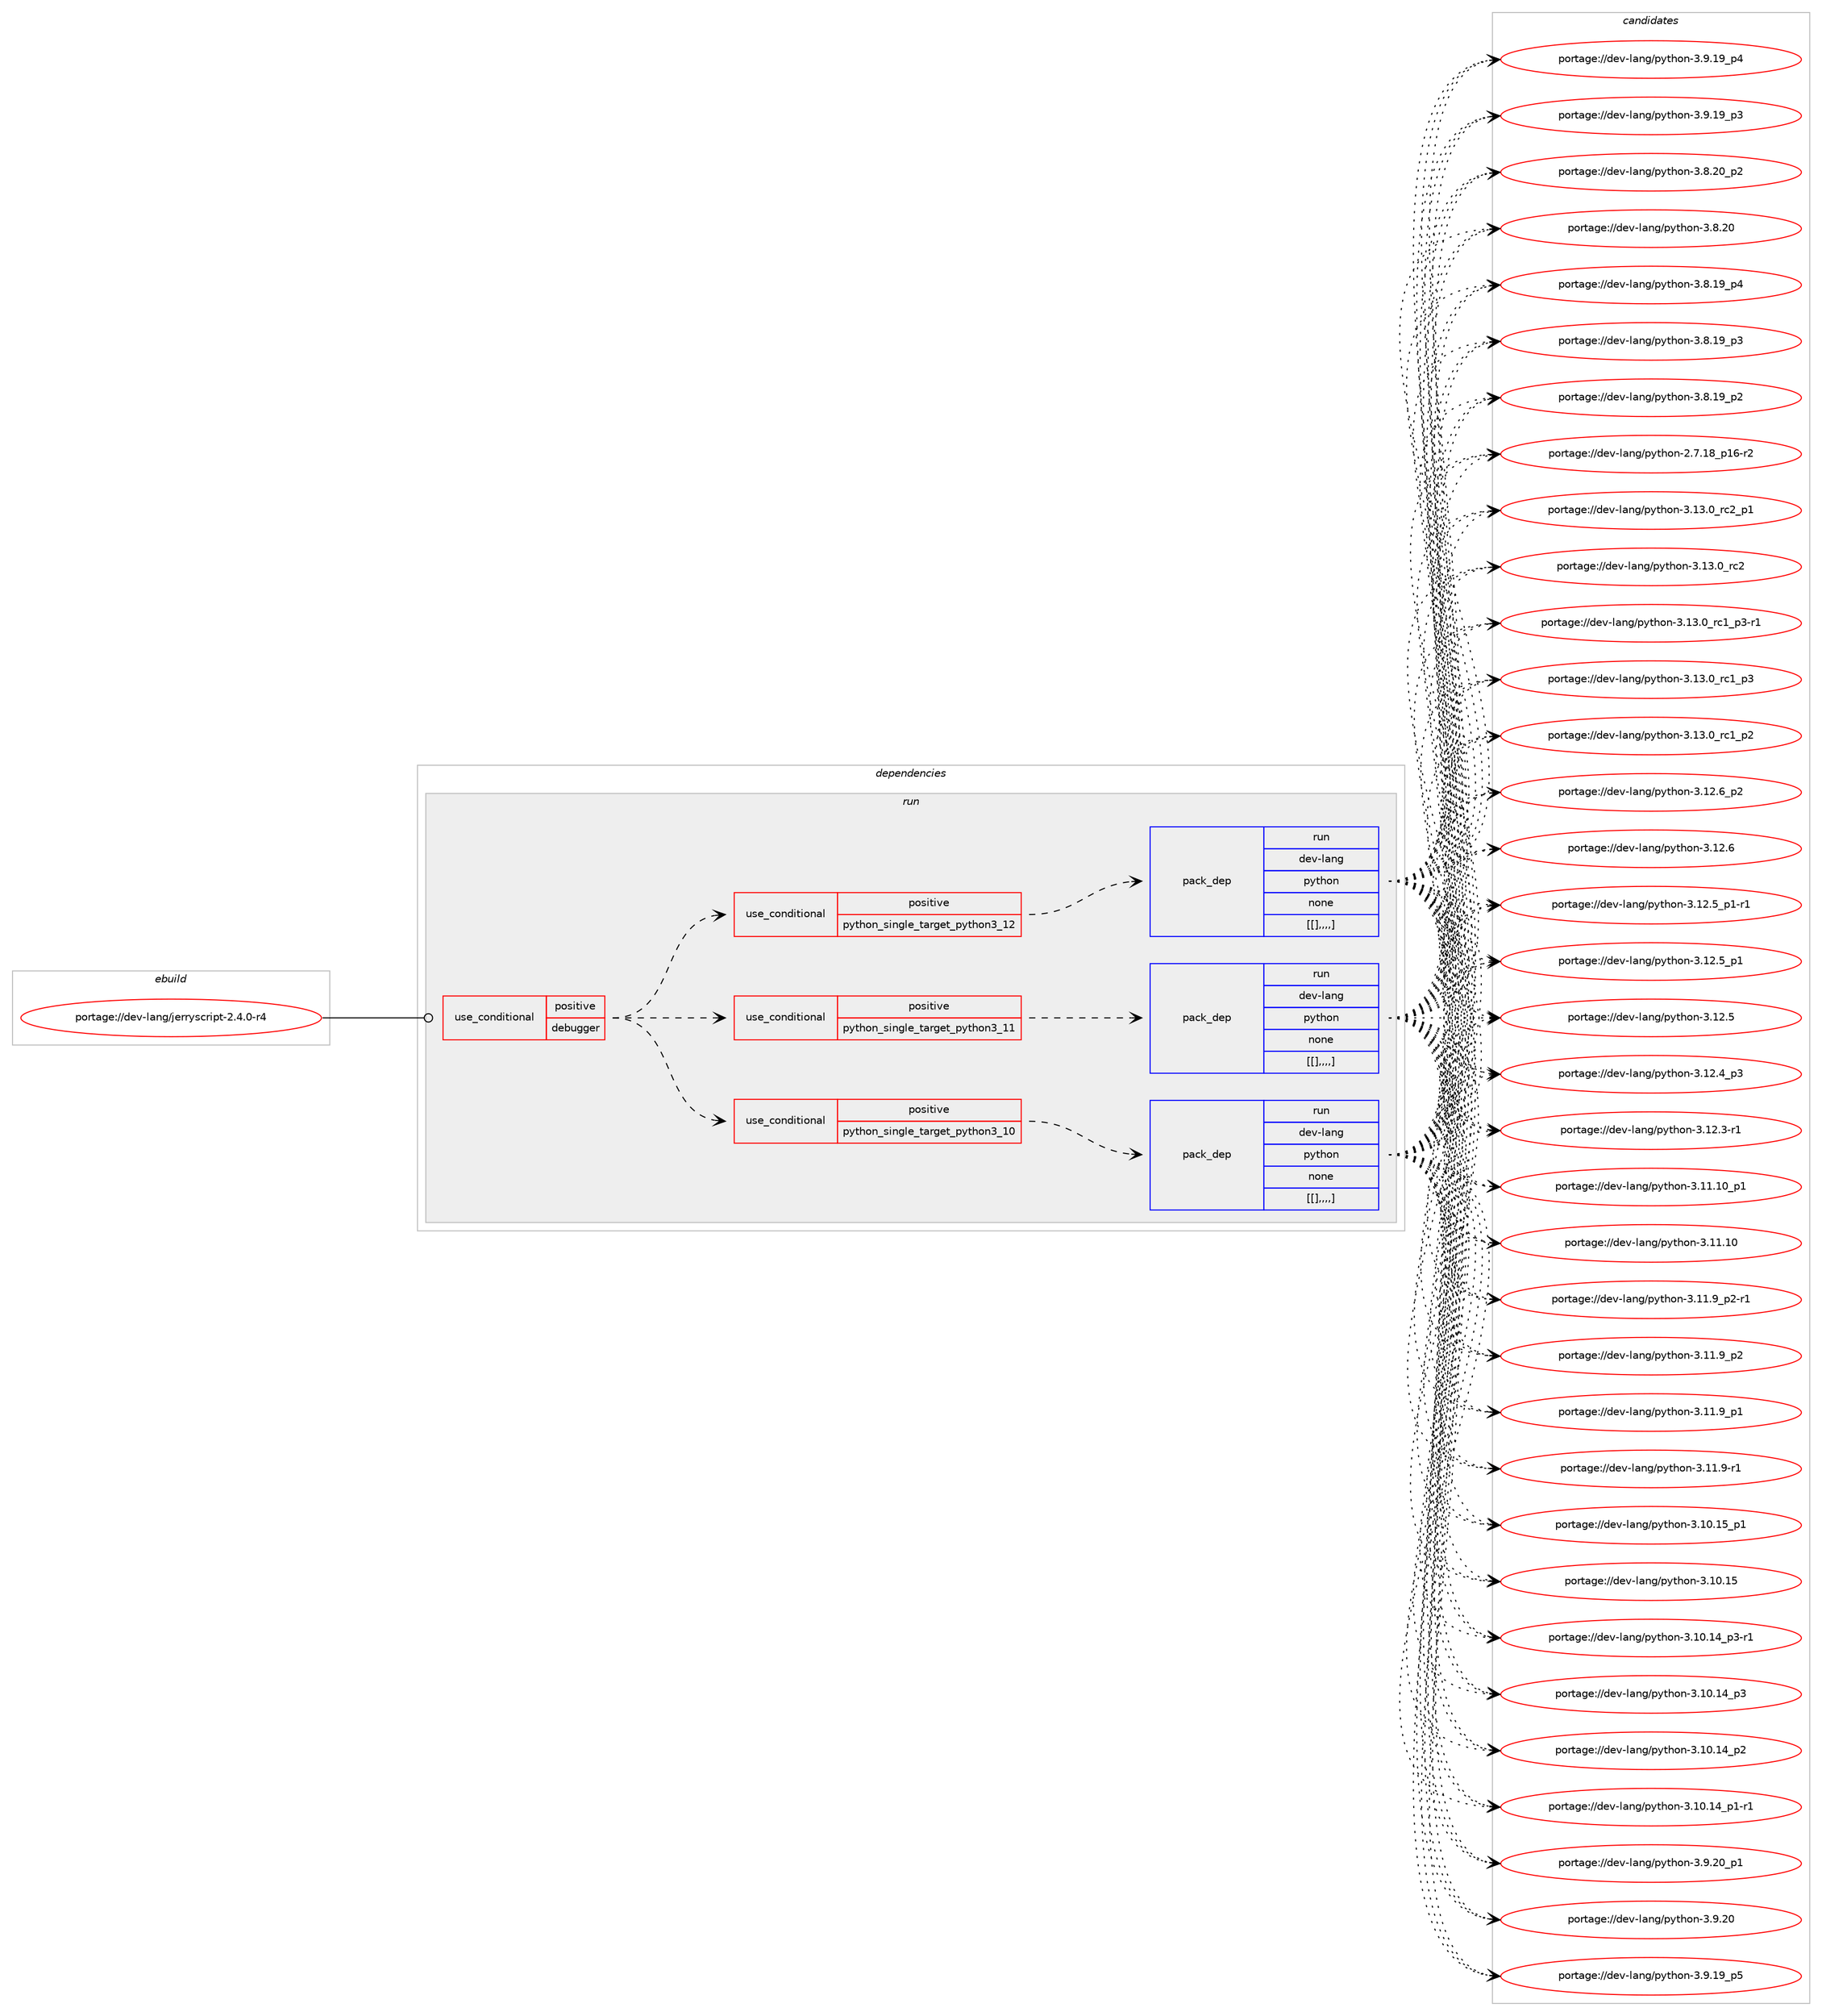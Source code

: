 digraph prolog {

# *************
# Graph options
# *************

newrank=true;
concentrate=true;
compound=true;
graph [rankdir=LR,fontname=Helvetica,fontsize=10,ranksep=1.5];#, ranksep=2.5, nodesep=0.2];
edge  [arrowhead=vee];
node  [fontname=Helvetica,fontsize=10];

# **********
# The ebuild
# **********

subgraph cluster_leftcol {
color=gray;
label=<<i>ebuild</i>>;
id [label="portage://dev-lang/jerryscript-2.4.0-r4", color=red, width=4, href="../dev-lang/jerryscript-2.4.0-r4.svg"];
}

# ****************
# The dependencies
# ****************

subgraph cluster_midcol {
color=gray;
label=<<i>dependencies</i>>;
subgraph cluster_compile {
fillcolor="#eeeeee";
style=filled;
label=<<i>compile</i>>;
}
subgraph cluster_compileandrun {
fillcolor="#eeeeee";
style=filled;
label=<<i>compile and run</i>>;
}
subgraph cluster_run {
fillcolor="#eeeeee";
style=filled;
label=<<i>run</i>>;
subgraph cond23650 {
dependency99765 [label=<<TABLE BORDER="0" CELLBORDER="1" CELLSPACING="0" CELLPADDING="4"><TR><TD ROWSPAN="3" CELLPADDING="10">use_conditional</TD></TR><TR><TD>positive</TD></TR><TR><TD>debugger</TD></TR></TABLE>>, shape=none, color=red];
subgraph cond23651 {
dependency99766 [label=<<TABLE BORDER="0" CELLBORDER="1" CELLSPACING="0" CELLPADDING="4"><TR><TD ROWSPAN="3" CELLPADDING="10">use_conditional</TD></TR><TR><TD>positive</TD></TR><TR><TD>python_single_target_python3_10</TD></TR></TABLE>>, shape=none, color=red];
subgraph pack75056 {
dependency99767 [label=<<TABLE BORDER="0" CELLBORDER="1" CELLSPACING="0" CELLPADDING="4" WIDTH="220"><TR><TD ROWSPAN="6" CELLPADDING="30">pack_dep</TD></TR><TR><TD WIDTH="110">run</TD></TR><TR><TD>dev-lang</TD></TR><TR><TD>python</TD></TR><TR><TD>none</TD></TR><TR><TD>[[],,,,]</TD></TR></TABLE>>, shape=none, color=blue];
}
dependency99766:e -> dependency99767:w [weight=20,style="dashed",arrowhead="vee"];
}
dependency99765:e -> dependency99766:w [weight=20,style="dashed",arrowhead="vee"];
subgraph cond23652 {
dependency99768 [label=<<TABLE BORDER="0" CELLBORDER="1" CELLSPACING="0" CELLPADDING="4"><TR><TD ROWSPAN="3" CELLPADDING="10">use_conditional</TD></TR><TR><TD>positive</TD></TR><TR><TD>python_single_target_python3_11</TD></TR></TABLE>>, shape=none, color=red];
subgraph pack75057 {
dependency99769 [label=<<TABLE BORDER="0" CELLBORDER="1" CELLSPACING="0" CELLPADDING="4" WIDTH="220"><TR><TD ROWSPAN="6" CELLPADDING="30">pack_dep</TD></TR><TR><TD WIDTH="110">run</TD></TR><TR><TD>dev-lang</TD></TR><TR><TD>python</TD></TR><TR><TD>none</TD></TR><TR><TD>[[],,,,]</TD></TR></TABLE>>, shape=none, color=blue];
}
dependency99768:e -> dependency99769:w [weight=20,style="dashed",arrowhead="vee"];
}
dependency99765:e -> dependency99768:w [weight=20,style="dashed",arrowhead="vee"];
subgraph cond23653 {
dependency99770 [label=<<TABLE BORDER="0" CELLBORDER="1" CELLSPACING="0" CELLPADDING="4"><TR><TD ROWSPAN="3" CELLPADDING="10">use_conditional</TD></TR><TR><TD>positive</TD></TR><TR><TD>python_single_target_python3_12</TD></TR></TABLE>>, shape=none, color=red];
subgraph pack75058 {
dependency99771 [label=<<TABLE BORDER="0" CELLBORDER="1" CELLSPACING="0" CELLPADDING="4" WIDTH="220"><TR><TD ROWSPAN="6" CELLPADDING="30">pack_dep</TD></TR><TR><TD WIDTH="110">run</TD></TR><TR><TD>dev-lang</TD></TR><TR><TD>python</TD></TR><TR><TD>none</TD></TR><TR><TD>[[],,,,]</TD></TR></TABLE>>, shape=none, color=blue];
}
dependency99770:e -> dependency99771:w [weight=20,style="dashed",arrowhead="vee"];
}
dependency99765:e -> dependency99770:w [weight=20,style="dashed",arrowhead="vee"];
}
id:e -> dependency99765:w [weight=20,style="solid",arrowhead="odot"];
}
}

# **************
# The candidates
# **************

subgraph cluster_choices {
rank=same;
color=gray;
label=<<i>candidates</i>>;

subgraph choice75056 {
color=black;
nodesep=1;
choice100101118451089711010347112121116104111110455146495146489511499509511249 [label="portage://dev-lang/python-3.13.0_rc2_p1", color=red, width=4,href="../dev-lang/python-3.13.0_rc2_p1.svg"];
choice10010111845108971101034711212111610411111045514649514648951149950 [label="portage://dev-lang/python-3.13.0_rc2", color=red, width=4,href="../dev-lang/python-3.13.0_rc2.svg"];
choice1001011184510897110103471121211161041111104551464951464895114994995112514511449 [label="portage://dev-lang/python-3.13.0_rc1_p3-r1", color=red, width=4,href="../dev-lang/python-3.13.0_rc1_p3-r1.svg"];
choice100101118451089711010347112121116104111110455146495146489511499499511251 [label="portage://dev-lang/python-3.13.0_rc1_p3", color=red, width=4,href="../dev-lang/python-3.13.0_rc1_p3.svg"];
choice100101118451089711010347112121116104111110455146495146489511499499511250 [label="portage://dev-lang/python-3.13.0_rc1_p2", color=red, width=4,href="../dev-lang/python-3.13.0_rc1_p2.svg"];
choice100101118451089711010347112121116104111110455146495046549511250 [label="portage://dev-lang/python-3.12.6_p2", color=red, width=4,href="../dev-lang/python-3.12.6_p2.svg"];
choice10010111845108971101034711212111610411111045514649504654 [label="portage://dev-lang/python-3.12.6", color=red, width=4,href="../dev-lang/python-3.12.6.svg"];
choice1001011184510897110103471121211161041111104551464950465395112494511449 [label="portage://dev-lang/python-3.12.5_p1-r1", color=red, width=4,href="../dev-lang/python-3.12.5_p1-r1.svg"];
choice100101118451089711010347112121116104111110455146495046539511249 [label="portage://dev-lang/python-3.12.5_p1", color=red, width=4,href="../dev-lang/python-3.12.5_p1.svg"];
choice10010111845108971101034711212111610411111045514649504653 [label="portage://dev-lang/python-3.12.5", color=red, width=4,href="../dev-lang/python-3.12.5.svg"];
choice100101118451089711010347112121116104111110455146495046529511251 [label="portage://dev-lang/python-3.12.4_p3", color=red, width=4,href="../dev-lang/python-3.12.4_p3.svg"];
choice100101118451089711010347112121116104111110455146495046514511449 [label="portage://dev-lang/python-3.12.3-r1", color=red, width=4,href="../dev-lang/python-3.12.3-r1.svg"];
choice10010111845108971101034711212111610411111045514649494649489511249 [label="portage://dev-lang/python-3.11.10_p1", color=red, width=4,href="../dev-lang/python-3.11.10_p1.svg"];
choice1001011184510897110103471121211161041111104551464949464948 [label="portage://dev-lang/python-3.11.10", color=red, width=4,href="../dev-lang/python-3.11.10.svg"];
choice1001011184510897110103471121211161041111104551464949465795112504511449 [label="portage://dev-lang/python-3.11.9_p2-r1", color=red, width=4,href="../dev-lang/python-3.11.9_p2-r1.svg"];
choice100101118451089711010347112121116104111110455146494946579511250 [label="portage://dev-lang/python-3.11.9_p2", color=red, width=4,href="../dev-lang/python-3.11.9_p2.svg"];
choice100101118451089711010347112121116104111110455146494946579511249 [label="portage://dev-lang/python-3.11.9_p1", color=red, width=4,href="../dev-lang/python-3.11.9_p1.svg"];
choice100101118451089711010347112121116104111110455146494946574511449 [label="portage://dev-lang/python-3.11.9-r1", color=red, width=4,href="../dev-lang/python-3.11.9-r1.svg"];
choice10010111845108971101034711212111610411111045514649484649539511249 [label="portage://dev-lang/python-3.10.15_p1", color=red, width=4,href="../dev-lang/python-3.10.15_p1.svg"];
choice1001011184510897110103471121211161041111104551464948464953 [label="portage://dev-lang/python-3.10.15", color=red, width=4,href="../dev-lang/python-3.10.15.svg"];
choice100101118451089711010347112121116104111110455146494846495295112514511449 [label="portage://dev-lang/python-3.10.14_p3-r1", color=red, width=4,href="../dev-lang/python-3.10.14_p3-r1.svg"];
choice10010111845108971101034711212111610411111045514649484649529511251 [label="portage://dev-lang/python-3.10.14_p3", color=red, width=4,href="../dev-lang/python-3.10.14_p3.svg"];
choice10010111845108971101034711212111610411111045514649484649529511250 [label="portage://dev-lang/python-3.10.14_p2", color=red, width=4,href="../dev-lang/python-3.10.14_p2.svg"];
choice100101118451089711010347112121116104111110455146494846495295112494511449 [label="portage://dev-lang/python-3.10.14_p1-r1", color=red, width=4,href="../dev-lang/python-3.10.14_p1-r1.svg"];
choice100101118451089711010347112121116104111110455146574650489511249 [label="portage://dev-lang/python-3.9.20_p1", color=red, width=4,href="../dev-lang/python-3.9.20_p1.svg"];
choice10010111845108971101034711212111610411111045514657465048 [label="portage://dev-lang/python-3.9.20", color=red, width=4,href="../dev-lang/python-3.9.20.svg"];
choice100101118451089711010347112121116104111110455146574649579511253 [label="portage://dev-lang/python-3.9.19_p5", color=red, width=4,href="../dev-lang/python-3.9.19_p5.svg"];
choice100101118451089711010347112121116104111110455146574649579511252 [label="portage://dev-lang/python-3.9.19_p4", color=red, width=4,href="../dev-lang/python-3.9.19_p4.svg"];
choice100101118451089711010347112121116104111110455146574649579511251 [label="portage://dev-lang/python-3.9.19_p3", color=red, width=4,href="../dev-lang/python-3.9.19_p3.svg"];
choice100101118451089711010347112121116104111110455146564650489511250 [label="portage://dev-lang/python-3.8.20_p2", color=red, width=4,href="../dev-lang/python-3.8.20_p2.svg"];
choice10010111845108971101034711212111610411111045514656465048 [label="portage://dev-lang/python-3.8.20", color=red, width=4,href="../dev-lang/python-3.8.20.svg"];
choice100101118451089711010347112121116104111110455146564649579511252 [label="portage://dev-lang/python-3.8.19_p4", color=red, width=4,href="../dev-lang/python-3.8.19_p4.svg"];
choice100101118451089711010347112121116104111110455146564649579511251 [label="portage://dev-lang/python-3.8.19_p3", color=red, width=4,href="../dev-lang/python-3.8.19_p3.svg"];
choice100101118451089711010347112121116104111110455146564649579511250 [label="portage://dev-lang/python-3.8.19_p2", color=red, width=4,href="../dev-lang/python-3.8.19_p2.svg"];
choice100101118451089711010347112121116104111110455046554649569511249544511450 [label="portage://dev-lang/python-2.7.18_p16-r2", color=red, width=4,href="../dev-lang/python-2.7.18_p16-r2.svg"];
dependency99767:e -> choice100101118451089711010347112121116104111110455146495146489511499509511249:w [style=dotted,weight="100"];
dependency99767:e -> choice10010111845108971101034711212111610411111045514649514648951149950:w [style=dotted,weight="100"];
dependency99767:e -> choice1001011184510897110103471121211161041111104551464951464895114994995112514511449:w [style=dotted,weight="100"];
dependency99767:e -> choice100101118451089711010347112121116104111110455146495146489511499499511251:w [style=dotted,weight="100"];
dependency99767:e -> choice100101118451089711010347112121116104111110455146495146489511499499511250:w [style=dotted,weight="100"];
dependency99767:e -> choice100101118451089711010347112121116104111110455146495046549511250:w [style=dotted,weight="100"];
dependency99767:e -> choice10010111845108971101034711212111610411111045514649504654:w [style=dotted,weight="100"];
dependency99767:e -> choice1001011184510897110103471121211161041111104551464950465395112494511449:w [style=dotted,weight="100"];
dependency99767:e -> choice100101118451089711010347112121116104111110455146495046539511249:w [style=dotted,weight="100"];
dependency99767:e -> choice10010111845108971101034711212111610411111045514649504653:w [style=dotted,weight="100"];
dependency99767:e -> choice100101118451089711010347112121116104111110455146495046529511251:w [style=dotted,weight="100"];
dependency99767:e -> choice100101118451089711010347112121116104111110455146495046514511449:w [style=dotted,weight="100"];
dependency99767:e -> choice10010111845108971101034711212111610411111045514649494649489511249:w [style=dotted,weight="100"];
dependency99767:e -> choice1001011184510897110103471121211161041111104551464949464948:w [style=dotted,weight="100"];
dependency99767:e -> choice1001011184510897110103471121211161041111104551464949465795112504511449:w [style=dotted,weight="100"];
dependency99767:e -> choice100101118451089711010347112121116104111110455146494946579511250:w [style=dotted,weight="100"];
dependency99767:e -> choice100101118451089711010347112121116104111110455146494946579511249:w [style=dotted,weight="100"];
dependency99767:e -> choice100101118451089711010347112121116104111110455146494946574511449:w [style=dotted,weight="100"];
dependency99767:e -> choice10010111845108971101034711212111610411111045514649484649539511249:w [style=dotted,weight="100"];
dependency99767:e -> choice1001011184510897110103471121211161041111104551464948464953:w [style=dotted,weight="100"];
dependency99767:e -> choice100101118451089711010347112121116104111110455146494846495295112514511449:w [style=dotted,weight="100"];
dependency99767:e -> choice10010111845108971101034711212111610411111045514649484649529511251:w [style=dotted,weight="100"];
dependency99767:e -> choice10010111845108971101034711212111610411111045514649484649529511250:w [style=dotted,weight="100"];
dependency99767:e -> choice100101118451089711010347112121116104111110455146494846495295112494511449:w [style=dotted,weight="100"];
dependency99767:e -> choice100101118451089711010347112121116104111110455146574650489511249:w [style=dotted,weight="100"];
dependency99767:e -> choice10010111845108971101034711212111610411111045514657465048:w [style=dotted,weight="100"];
dependency99767:e -> choice100101118451089711010347112121116104111110455146574649579511253:w [style=dotted,weight="100"];
dependency99767:e -> choice100101118451089711010347112121116104111110455146574649579511252:w [style=dotted,weight="100"];
dependency99767:e -> choice100101118451089711010347112121116104111110455146574649579511251:w [style=dotted,weight="100"];
dependency99767:e -> choice100101118451089711010347112121116104111110455146564650489511250:w [style=dotted,weight="100"];
dependency99767:e -> choice10010111845108971101034711212111610411111045514656465048:w [style=dotted,weight="100"];
dependency99767:e -> choice100101118451089711010347112121116104111110455146564649579511252:w [style=dotted,weight="100"];
dependency99767:e -> choice100101118451089711010347112121116104111110455146564649579511251:w [style=dotted,weight="100"];
dependency99767:e -> choice100101118451089711010347112121116104111110455146564649579511250:w [style=dotted,weight="100"];
dependency99767:e -> choice100101118451089711010347112121116104111110455046554649569511249544511450:w [style=dotted,weight="100"];
}
subgraph choice75057 {
color=black;
nodesep=1;
choice100101118451089711010347112121116104111110455146495146489511499509511249 [label="portage://dev-lang/python-3.13.0_rc2_p1", color=red, width=4,href="../dev-lang/python-3.13.0_rc2_p1.svg"];
choice10010111845108971101034711212111610411111045514649514648951149950 [label="portage://dev-lang/python-3.13.0_rc2", color=red, width=4,href="../dev-lang/python-3.13.0_rc2.svg"];
choice1001011184510897110103471121211161041111104551464951464895114994995112514511449 [label="portage://dev-lang/python-3.13.0_rc1_p3-r1", color=red, width=4,href="../dev-lang/python-3.13.0_rc1_p3-r1.svg"];
choice100101118451089711010347112121116104111110455146495146489511499499511251 [label="portage://dev-lang/python-3.13.0_rc1_p3", color=red, width=4,href="../dev-lang/python-3.13.0_rc1_p3.svg"];
choice100101118451089711010347112121116104111110455146495146489511499499511250 [label="portage://dev-lang/python-3.13.0_rc1_p2", color=red, width=4,href="../dev-lang/python-3.13.0_rc1_p2.svg"];
choice100101118451089711010347112121116104111110455146495046549511250 [label="portage://dev-lang/python-3.12.6_p2", color=red, width=4,href="../dev-lang/python-3.12.6_p2.svg"];
choice10010111845108971101034711212111610411111045514649504654 [label="portage://dev-lang/python-3.12.6", color=red, width=4,href="../dev-lang/python-3.12.6.svg"];
choice1001011184510897110103471121211161041111104551464950465395112494511449 [label="portage://dev-lang/python-3.12.5_p1-r1", color=red, width=4,href="../dev-lang/python-3.12.5_p1-r1.svg"];
choice100101118451089711010347112121116104111110455146495046539511249 [label="portage://dev-lang/python-3.12.5_p1", color=red, width=4,href="../dev-lang/python-3.12.5_p1.svg"];
choice10010111845108971101034711212111610411111045514649504653 [label="portage://dev-lang/python-3.12.5", color=red, width=4,href="../dev-lang/python-3.12.5.svg"];
choice100101118451089711010347112121116104111110455146495046529511251 [label="portage://dev-lang/python-3.12.4_p3", color=red, width=4,href="../dev-lang/python-3.12.4_p3.svg"];
choice100101118451089711010347112121116104111110455146495046514511449 [label="portage://dev-lang/python-3.12.3-r1", color=red, width=4,href="../dev-lang/python-3.12.3-r1.svg"];
choice10010111845108971101034711212111610411111045514649494649489511249 [label="portage://dev-lang/python-3.11.10_p1", color=red, width=4,href="../dev-lang/python-3.11.10_p1.svg"];
choice1001011184510897110103471121211161041111104551464949464948 [label="portage://dev-lang/python-3.11.10", color=red, width=4,href="../dev-lang/python-3.11.10.svg"];
choice1001011184510897110103471121211161041111104551464949465795112504511449 [label="portage://dev-lang/python-3.11.9_p2-r1", color=red, width=4,href="../dev-lang/python-3.11.9_p2-r1.svg"];
choice100101118451089711010347112121116104111110455146494946579511250 [label="portage://dev-lang/python-3.11.9_p2", color=red, width=4,href="../dev-lang/python-3.11.9_p2.svg"];
choice100101118451089711010347112121116104111110455146494946579511249 [label="portage://dev-lang/python-3.11.9_p1", color=red, width=4,href="../dev-lang/python-3.11.9_p1.svg"];
choice100101118451089711010347112121116104111110455146494946574511449 [label="portage://dev-lang/python-3.11.9-r1", color=red, width=4,href="../dev-lang/python-3.11.9-r1.svg"];
choice10010111845108971101034711212111610411111045514649484649539511249 [label="portage://dev-lang/python-3.10.15_p1", color=red, width=4,href="../dev-lang/python-3.10.15_p1.svg"];
choice1001011184510897110103471121211161041111104551464948464953 [label="portage://dev-lang/python-3.10.15", color=red, width=4,href="../dev-lang/python-3.10.15.svg"];
choice100101118451089711010347112121116104111110455146494846495295112514511449 [label="portage://dev-lang/python-3.10.14_p3-r1", color=red, width=4,href="../dev-lang/python-3.10.14_p3-r1.svg"];
choice10010111845108971101034711212111610411111045514649484649529511251 [label="portage://dev-lang/python-3.10.14_p3", color=red, width=4,href="../dev-lang/python-3.10.14_p3.svg"];
choice10010111845108971101034711212111610411111045514649484649529511250 [label="portage://dev-lang/python-3.10.14_p2", color=red, width=4,href="../dev-lang/python-3.10.14_p2.svg"];
choice100101118451089711010347112121116104111110455146494846495295112494511449 [label="portage://dev-lang/python-3.10.14_p1-r1", color=red, width=4,href="../dev-lang/python-3.10.14_p1-r1.svg"];
choice100101118451089711010347112121116104111110455146574650489511249 [label="portage://dev-lang/python-3.9.20_p1", color=red, width=4,href="../dev-lang/python-3.9.20_p1.svg"];
choice10010111845108971101034711212111610411111045514657465048 [label="portage://dev-lang/python-3.9.20", color=red, width=4,href="../dev-lang/python-3.9.20.svg"];
choice100101118451089711010347112121116104111110455146574649579511253 [label="portage://dev-lang/python-3.9.19_p5", color=red, width=4,href="../dev-lang/python-3.9.19_p5.svg"];
choice100101118451089711010347112121116104111110455146574649579511252 [label="portage://dev-lang/python-3.9.19_p4", color=red, width=4,href="../dev-lang/python-3.9.19_p4.svg"];
choice100101118451089711010347112121116104111110455146574649579511251 [label="portage://dev-lang/python-3.9.19_p3", color=red, width=4,href="../dev-lang/python-3.9.19_p3.svg"];
choice100101118451089711010347112121116104111110455146564650489511250 [label="portage://dev-lang/python-3.8.20_p2", color=red, width=4,href="../dev-lang/python-3.8.20_p2.svg"];
choice10010111845108971101034711212111610411111045514656465048 [label="portage://dev-lang/python-3.8.20", color=red, width=4,href="../dev-lang/python-3.8.20.svg"];
choice100101118451089711010347112121116104111110455146564649579511252 [label="portage://dev-lang/python-3.8.19_p4", color=red, width=4,href="../dev-lang/python-3.8.19_p4.svg"];
choice100101118451089711010347112121116104111110455146564649579511251 [label="portage://dev-lang/python-3.8.19_p3", color=red, width=4,href="../dev-lang/python-3.8.19_p3.svg"];
choice100101118451089711010347112121116104111110455146564649579511250 [label="portage://dev-lang/python-3.8.19_p2", color=red, width=4,href="../dev-lang/python-3.8.19_p2.svg"];
choice100101118451089711010347112121116104111110455046554649569511249544511450 [label="portage://dev-lang/python-2.7.18_p16-r2", color=red, width=4,href="../dev-lang/python-2.7.18_p16-r2.svg"];
dependency99769:e -> choice100101118451089711010347112121116104111110455146495146489511499509511249:w [style=dotted,weight="100"];
dependency99769:e -> choice10010111845108971101034711212111610411111045514649514648951149950:w [style=dotted,weight="100"];
dependency99769:e -> choice1001011184510897110103471121211161041111104551464951464895114994995112514511449:w [style=dotted,weight="100"];
dependency99769:e -> choice100101118451089711010347112121116104111110455146495146489511499499511251:w [style=dotted,weight="100"];
dependency99769:e -> choice100101118451089711010347112121116104111110455146495146489511499499511250:w [style=dotted,weight="100"];
dependency99769:e -> choice100101118451089711010347112121116104111110455146495046549511250:w [style=dotted,weight="100"];
dependency99769:e -> choice10010111845108971101034711212111610411111045514649504654:w [style=dotted,weight="100"];
dependency99769:e -> choice1001011184510897110103471121211161041111104551464950465395112494511449:w [style=dotted,weight="100"];
dependency99769:e -> choice100101118451089711010347112121116104111110455146495046539511249:w [style=dotted,weight="100"];
dependency99769:e -> choice10010111845108971101034711212111610411111045514649504653:w [style=dotted,weight="100"];
dependency99769:e -> choice100101118451089711010347112121116104111110455146495046529511251:w [style=dotted,weight="100"];
dependency99769:e -> choice100101118451089711010347112121116104111110455146495046514511449:w [style=dotted,weight="100"];
dependency99769:e -> choice10010111845108971101034711212111610411111045514649494649489511249:w [style=dotted,weight="100"];
dependency99769:e -> choice1001011184510897110103471121211161041111104551464949464948:w [style=dotted,weight="100"];
dependency99769:e -> choice1001011184510897110103471121211161041111104551464949465795112504511449:w [style=dotted,weight="100"];
dependency99769:e -> choice100101118451089711010347112121116104111110455146494946579511250:w [style=dotted,weight="100"];
dependency99769:e -> choice100101118451089711010347112121116104111110455146494946579511249:w [style=dotted,weight="100"];
dependency99769:e -> choice100101118451089711010347112121116104111110455146494946574511449:w [style=dotted,weight="100"];
dependency99769:e -> choice10010111845108971101034711212111610411111045514649484649539511249:w [style=dotted,weight="100"];
dependency99769:e -> choice1001011184510897110103471121211161041111104551464948464953:w [style=dotted,weight="100"];
dependency99769:e -> choice100101118451089711010347112121116104111110455146494846495295112514511449:w [style=dotted,weight="100"];
dependency99769:e -> choice10010111845108971101034711212111610411111045514649484649529511251:w [style=dotted,weight="100"];
dependency99769:e -> choice10010111845108971101034711212111610411111045514649484649529511250:w [style=dotted,weight="100"];
dependency99769:e -> choice100101118451089711010347112121116104111110455146494846495295112494511449:w [style=dotted,weight="100"];
dependency99769:e -> choice100101118451089711010347112121116104111110455146574650489511249:w [style=dotted,weight="100"];
dependency99769:e -> choice10010111845108971101034711212111610411111045514657465048:w [style=dotted,weight="100"];
dependency99769:e -> choice100101118451089711010347112121116104111110455146574649579511253:w [style=dotted,weight="100"];
dependency99769:e -> choice100101118451089711010347112121116104111110455146574649579511252:w [style=dotted,weight="100"];
dependency99769:e -> choice100101118451089711010347112121116104111110455146574649579511251:w [style=dotted,weight="100"];
dependency99769:e -> choice100101118451089711010347112121116104111110455146564650489511250:w [style=dotted,weight="100"];
dependency99769:e -> choice10010111845108971101034711212111610411111045514656465048:w [style=dotted,weight="100"];
dependency99769:e -> choice100101118451089711010347112121116104111110455146564649579511252:w [style=dotted,weight="100"];
dependency99769:e -> choice100101118451089711010347112121116104111110455146564649579511251:w [style=dotted,weight="100"];
dependency99769:e -> choice100101118451089711010347112121116104111110455146564649579511250:w [style=dotted,weight="100"];
dependency99769:e -> choice100101118451089711010347112121116104111110455046554649569511249544511450:w [style=dotted,weight="100"];
}
subgraph choice75058 {
color=black;
nodesep=1;
choice100101118451089711010347112121116104111110455146495146489511499509511249 [label="portage://dev-lang/python-3.13.0_rc2_p1", color=red, width=4,href="../dev-lang/python-3.13.0_rc2_p1.svg"];
choice10010111845108971101034711212111610411111045514649514648951149950 [label="portage://dev-lang/python-3.13.0_rc2", color=red, width=4,href="../dev-lang/python-3.13.0_rc2.svg"];
choice1001011184510897110103471121211161041111104551464951464895114994995112514511449 [label="portage://dev-lang/python-3.13.0_rc1_p3-r1", color=red, width=4,href="../dev-lang/python-3.13.0_rc1_p3-r1.svg"];
choice100101118451089711010347112121116104111110455146495146489511499499511251 [label="portage://dev-lang/python-3.13.0_rc1_p3", color=red, width=4,href="../dev-lang/python-3.13.0_rc1_p3.svg"];
choice100101118451089711010347112121116104111110455146495146489511499499511250 [label="portage://dev-lang/python-3.13.0_rc1_p2", color=red, width=4,href="../dev-lang/python-3.13.0_rc1_p2.svg"];
choice100101118451089711010347112121116104111110455146495046549511250 [label="portage://dev-lang/python-3.12.6_p2", color=red, width=4,href="../dev-lang/python-3.12.6_p2.svg"];
choice10010111845108971101034711212111610411111045514649504654 [label="portage://dev-lang/python-3.12.6", color=red, width=4,href="../dev-lang/python-3.12.6.svg"];
choice1001011184510897110103471121211161041111104551464950465395112494511449 [label="portage://dev-lang/python-3.12.5_p1-r1", color=red, width=4,href="../dev-lang/python-3.12.5_p1-r1.svg"];
choice100101118451089711010347112121116104111110455146495046539511249 [label="portage://dev-lang/python-3.12.5_p1", color=red, width=4,href="../dev-lang/python-3.12.5_p1.svg"];
choice10010111845108971101034711212111610411111045514649504653 [label="portage://dev-lang/python-3.12.5", color=red, width=4,href="../dev-lang/python-3.12.5.svg"];
choice100101118451089711010347112121116104111110455146495046529511251 [label="portage://dev-lang/python-3.12.4_p3", color=red, width=4,href="../dev-lang/python-3.12.4_p3.svg"];
choice100101118451089711010347112121116104111110455146495046514511449 [label="portage://dev-lang/python-3.12.3-r1", color=red, width=4,href="../dev-lang/python-3.12.3-r1.svg"];
choice10010111845108971101034711212111610411111045514649494649489511249 [label="portage://dev-lang/python-3.11.10_p1", color=red, width=4,href="../dev-lang/python-3.11.10_p1.svg"];
choice1001011184510897110103471121211161041111104551464949464948 [label="portage://dev-lang/python-3.11.10", color=red, width=4,href="../dev-lang/python-3.11.10.svg"];
choice1001011184510897110103471121211161041111104551464949465795112504511449 [label="portage://dev-lang/python-3.11.9_p2-r1", color=red, width=4,href="../dev-lang/python-3.11.9_p2-r1.svg"];
choice100101118451089711010347112121116104111110455146494946579511250 [label="portage://dev-lang/python-3.11.9_p2", color=red, width=4,href="../dev-lang/python-3.11.9_p2.svg"];
choice100101118451089711010347112121116104111110455146494946579511249 [label="portage://dev-lang/python-3.11.9_p1", color=red, width=4,href="../dev-lang/python-3.11.9_p1.svg"];
choice100101118451089711010347112121116104111110455146494946574511449 [label="portage://dev-lang/python-3.11.9-r1", color=red, width=4,href="../dev-lang/python-3.11.9-r1.svg"];
choice10010111845108971101034711212111610411111045514649484649539511249 [label="portage://dev-lang/python-3.10.15_p1", color=red, width=4,href="../dev-lang/python-3.10.15_p1.svg"];
choice1001011184510897110103471121211161041111104551464948464953 [label="portage://dev-lang/python-3.10.15", color=red, width=4,href="../dev-lang/python-3.10.15.svg"];
choice100101118451089711010347112121116104111110455146494846495295112514511449 [label="portage://dev-lang/python-3.10.14_p3-r1", color=red, width=4,href="../dev-lang/python-3.10.14_p3-r1.svg"];
choice10010111845108971101034711212111610411111045514649484649529511251 [label="portage://dev-lang/python-3.10.14_p3", color=red, width=4,href="../dev-lang/python-3.10.14_p3.svg"];
choice10010111845108971101034711212111610411111045514649484649529511250 [label="portage://dev-lang/python-3.10.14_p2", color=red, width=4,href="../dev-lang/python-3.10.14_p2.svg"];
choice100101118451089711010347112121116104111110455146494846495295112494511449 [label="portage://dev-lang/python-3.10.14_p1-r1", color=red, width=4,href="../dev-lang/python-3.10.14_p1-r1.svg"];
choice100101118451089711010347112121116104111110455146574650489511249 [label="portage://dev-lang/python-3.9.20_p1", color=red, width=4,href="../dev-lang/python-3.9.20_p1.svg"];
choice10010111845108971101034711212111610411111045514657465048 [label="portage://dev-lang/python-3.9.20", color=red, width=4,href="../dev-lang/python-3.9.20.svg"];
choice100101118451089711010347112121116104111110455146574649579511253 [label="portage://dev-lang/python-3.9.19_p5", color=red, width=4,href="../dev-lang/python-3.9.19_p5.svg"];
choice100101118451089711010347112121116104111110455146574649579511252 [label="portage://dev-lang/python-3.9.19_p4", color=red, width=4,href="../dev-lang/python-3.9.19_p4.svg"];
choice100101118451089711010347112121116104111110455146574649579511251 [label="portage://dev-lang/python-3.9.19_p3", color=red, width=4,href="../dev-lang/python-3.9.19_p3.svg"];
choice100101118451089711010347112121116104111110455146564650489511250 [label="portage://dev-lang/python-3.8.20_p2", color=red, width=4,href="../dev-lang/python-3.8.20_p2.svg"];
choice10010111845108971101034711212111610411111045514656465048 [label="portage://dev-lang/python-3.8.20", color=red, width=4,href="../dev-lang/python-3.8.20.svg"];
choice100101118451089711010347112121116104111110455146564649579511252 [label="portage://dev-lang/python-3.8.19_p4", color=red, width=4,href="../dev-lang/python-3.8.19_p4.svg"];
choice100101118451089711010347112121116104111110455146564649579511251 [label="portage://dev-lang/python-3.8.19_p3", color=red, width=4,href="../dev-lang/python-3.8.19_p3.svg"];
choice100101118451089711010347112121116104111110455146564649579511250 [label="portage://dev-lang/python-3.8.19_p2", color=red, width=4,href="../dev-lang/python-3.8.19_p2.svg"];
choice100101118451089711010347112121116104111110455046554649569511249544511450 [label="portage://dev-lang/python-2.7.18_p16-r2", color=red, width=4,href="../dev-lang/python-2.7.18_p16-r2.svg"];
dependency99771:e -> choice100101118451089711010347112121116104111110455146495146489511499509511249:w [style=dotted,weight="100"];
dependency99771:e -> choice10010111845108971101034711212111610411111045514649514648951149950:w [style=dotted,weight="100"];
dependency99771:e -> choice1001011184510897110103471121211161041111104551464951464895114994995112514511449:w [style=dotted,weight="100"];
dependency99771:e -> choice100101118451089711010347112121116104111110455146495146489511499499511251:w [style=dotted,weight="100"];
dependency99771:e -> choice100101118451089711010347112121116104111110455146495146489511499499511250:w [style=dotted,weight="100"];
dependency99771:e -> choice100101118451089711010347112121116104111110455146495046549511250:w [style=dotted,weight="100"];
dependency99771:e -> choice10010111845108971101034711212111610411111045514649504654:w [style=dotted,weight="100"];
dependency99771:e -> choice1001011184510897110103471121211161041111104551464950465395112494511449:w [style=dotted,weight="100"];
dependency99771:e -> choice100101118451089711010347112121116104111110455146495046539511249:w [style=dotted,weight="100"];
dependency99771:e -> choice10010111845108971101034711212111610411111045514649504653:w [style=dotted,weight="100"];
dependency99771:e -> choice100101118451089711010347112121116104111110455146495046529511251:w [style=dotted,weight="100"];
dependency99771:e -> choice100101118451089711010347112121116104111110455146495046514511449:w [style=dotted,weight="100"];
dependency99771:e -> choice10010111845108971101034711212111610411111045514649494649489511249:w [style=dotted,weight="100"];
dependency99771:e -> choice1001011184510897110103471121211161041111104551464949464948:w [style=dotted,weight="100"];
dependency99771:e -> choice1001011184510897110103471121211161041111104551464949465795112504511449:w [style=dotted,weight="100"];
dependency99771:e -> choice100101118451089711010347112121116104111110455146494946579511250:w [style=dotted,weight="100"];
dependency99771:e -> choice100101118451089711010347112121116104111110455146494946579511249:w [style=dotted,weight="100"];
dependency99771:e -> choice100101118451089711010347112121116104111110455146494946574511449:w [style=dotted,weight="100"];
dependency99771:e -> choice10010111845108971101034711212111610411111045514649484649539511249:w [style=dotted,weight="100"];
dependency99771:e -> choice1001011184510897110103471121211161041111104551464948464953:w [style=dotted,weight="100"];
dependency99771:e -> choice100101118451089711010347112121116104111110455146494846495295112514511449:w [style=dotted,weight="100"];
dependency99771:e -> choice10010111845108971101034711212111610411111045514649484649529511251:w [style=dotted,weight="100"];
dependency99771:e -> choice10010111845108971101034711212111610411111045514649484649529511250:w [style=dotted,weight="100"];
dependency99771:e -> choice100101118451089711010347112121116104111110455146494846495295112494511449:w [style=dotted,weight="100"];
dependency99771:e -> choice100101118451089711010347112121116104111110455146574650489511249:w [style=dotted,weight="100"];
dependency99771:e -> choice10010111845108971101034711212111610411111045514657465048:w [style=dotted,weight="100"];
dependency99771:e -> choice100101118451089711010347112121116104111110455146574649579511253:w [style=dotted,weight="100"];
dependency99771:e -> choice100101118451089711010347112121116104111110455146574649579511252:w [style=dotted,weight="100"];
dependency99771:e -> choice100101118451089711010347112121116104111110455146574649579511251:w [style=dotted,weight="100"];
dependency99771:e -> choice100101118451089711010347112121116104111110455146564650489511250:w [style=dotted,weight="100"];
dependency99771:e -> choice10010111845108971101034711212111610411111045514656465048:w [style=dotted,weight="100"];
dependency99771:e -> choice100101118451089711010347112121116104111110455146564649579511252:w [style=dotted,weight="100"];
dependency99771:e -> choice100101118451089711010347112121116104111110455146564649579511251:w [style=dotted,weight="100"];
dependency99771:e -> choice100101118451089711010347112121116104111110455146564649579511250:w [style=dotted,weight="100"];
dependency99771:e -> choice100101118451089711010347112121116104111110455046554649569511249544511450:w [style=dotted,weight="100"];
}
}

}
